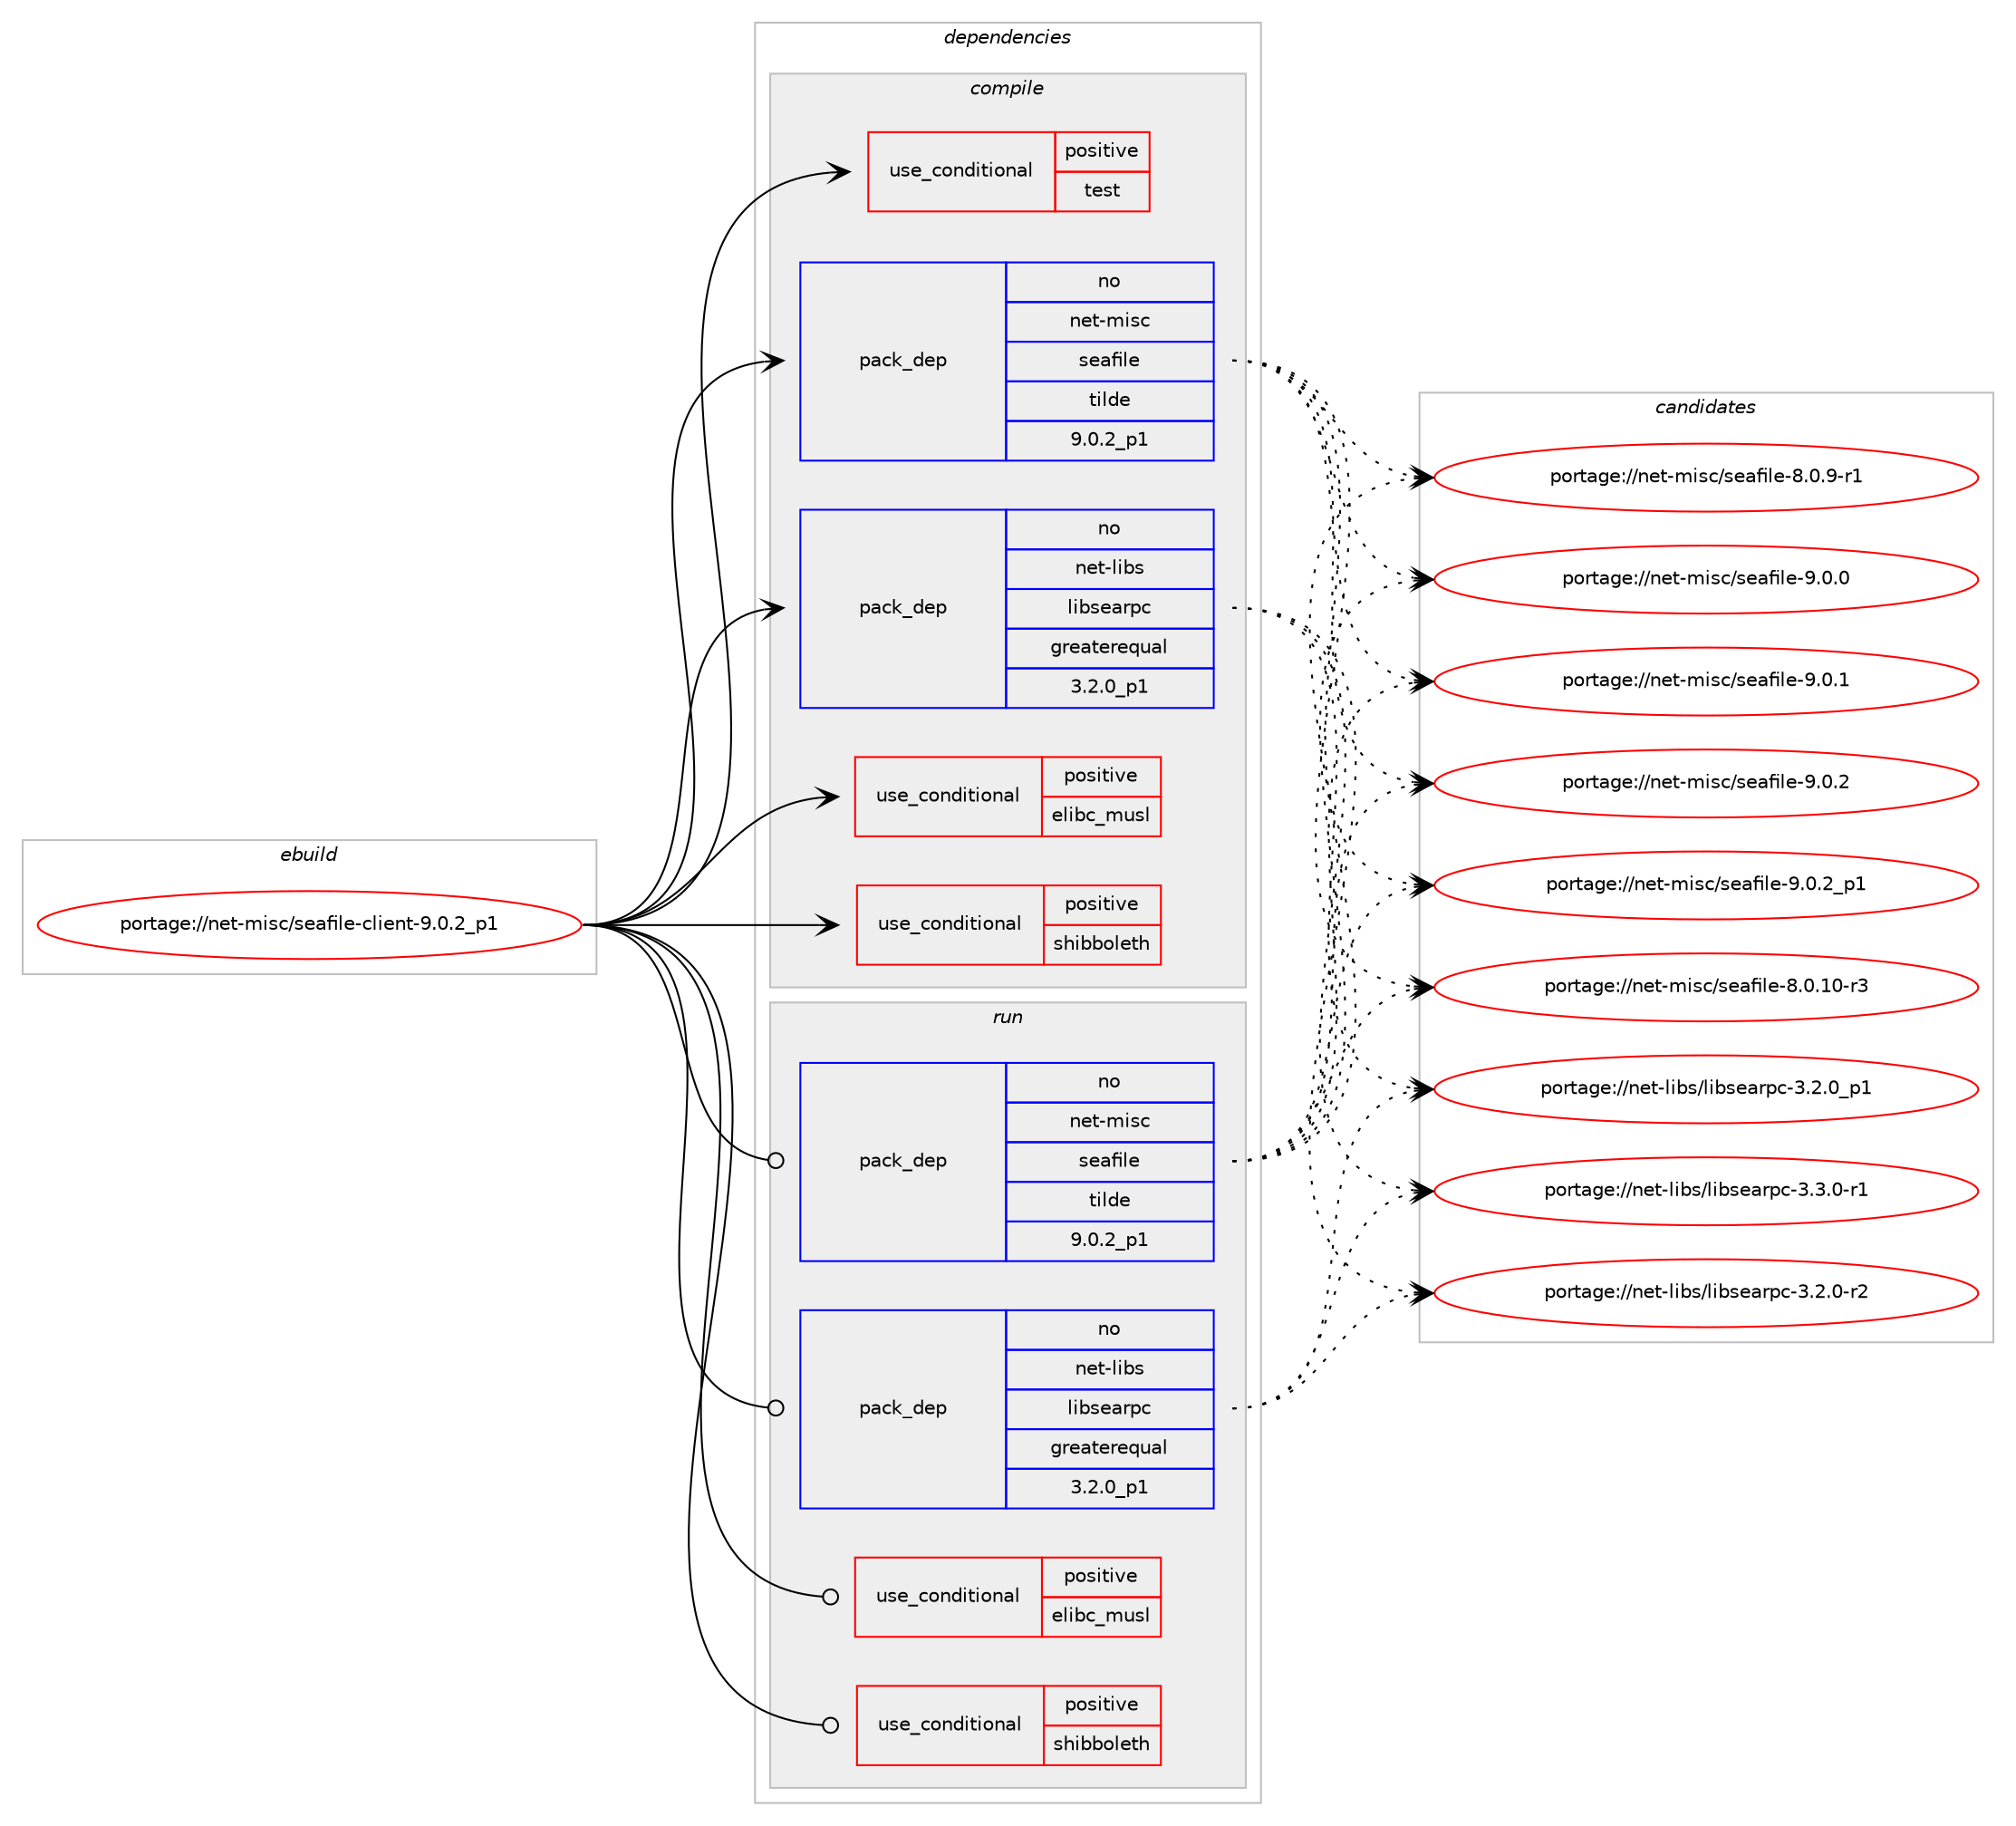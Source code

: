 digraph prolog {

# *************
# Graph options
# *************

newrank=true;
concentrate=true;
compound=true;
graph [rankdir=LR,fontname=Helvetica,fontsize=10,ranksep=1.5];#, ranksep=2.5, nodesep=0.2];
edge  [arrowhead=vee];
node  [fontname=Helvetica,fontsize=10];

# **********
# The ebuild
# **********

subgraph cluster_leftcol {
color=gray;
rank=same;
label=<<i>ebuild</i>>;
id [label="portage://net-misc/seafile-client-9.0.2_p1", color=red, width=4, href="../net-misc/seafile-client-9.0.2_p1.svg"];
}

# ****************
# The dependencies
# ****************

subgraph cluster_midcol {
color=gray;
label=<<i>dependencies</i>>;
subgraph cluster_compile {
fillcolor="#eeeeee";
style=filled;
label=<<i>compile</i>>;
subgraph cond734 {
dependency1087 [label=<<TABLE BORDER="0" CELLBORDER="1" CELLSPACING="0" CELLPADDING="4"><TR><TD ROWSPAN="3" CELLPADDING="10">use_conditional</TD></TR><TR><TD>positive</TD></TR><TR><TD>elibc_musl</TD></TR></TABLE>>, shape=none, color=red];
# *** BEGIN UNKNOWN DEPENDENCY TYPE (TODO) ***
# dependency1087 -> package_dependency(portage://net-misc/seafile-client-9.0.2_p1,install,no,sys-libs,fts-standalone,none,[,,],[],[])
# *** END UNKNOWN DEPENDENCY TYPE (TODO) ***

}
id:e -> dependency1087:w [weight=20,style="solid",arrowhead="vee"];
subgraph cond735 {
dependency1088 [label=<<TABLE BORDER="0" CELLBORDER="1" CELLSPACING="0" CELLPADDING="4"><TR><TD ROWSPAN="3" CELLPADDING="10">use_conditional</TD></TR><TR><TD>positive</TD></TR><TR><TD>shibboleth</TD></TR></TABLE>>, shape=none, color=red];
# *** BEGIN UNKNOWN DEPENDENCY TYPE (TODO) ***
# dependency1088 -> package_dependency(portage://net-misc/seafile-client-9.0.2_p1,install,no,dev-qt,qtwebengine,none,[,,],[slot(5)],[use(enable(widgets),none)])
# *** END UNKNOWN DEPENDENCY TYPE (TODO) ***

}
id:e -> dependency1088:w [weight=20,style="solid",arrowhead="vee"];
subgraph cond736 {
dependency1089 [label=<<TABLE BORDER="0" CELLBORDER="1" CELLSPACING="0" CELLPADDING="4"><TR><TD ROWSPAN="3" CELLPADDING="10">use_conditional</TD></TR><TR><TD>positive</TD></TR><TR><TD>test</TD></TR></TABLE>>, shape=none, color=red];
# *** BEGIN UNKNOWN DEPENDENCY TYPE (TODO) ***
# dependency1089 -> package_dependency(portage://net-misc/seafile-client-9.0.2_p1,install,no,dev-qt,qttest,none,[,,],[slot(5)],[])
# *** END UNKNOWN DEPENDENCY TYPE (TODO) ***

}
id:e -> dependency1089:w [weight=20,style="solid",arrowhead="vee"];
# *** BEGIN UNKNOWN DEPENDENCY TYPE (TODO) ***
# id -> package_dependency(portage://net-misc/seafile-client-9.0.2_p1,install,no,dev-db,sqlite,none,[,,],[slot(3)],[])
# *** END UNKNOWN DEPENDENCY TYPE (TODO) ***

# *** BEGIN UNKNOWN DEPENDENCY TYPE (TODO) ***
# id -> package_dependency(portage://net-misc/seafile-client-9.0.2_p1,install,no,dev-libs,glib,none,[,,],[slot(2)],[])
# *** END UNKNOWN DEPENDENCY TYPE (TODO) ***

# *** BEGIN UNKNOWN DEPENDENCY TYPE (TODO) ***
# id -> package_dependency(portage://net-misc/seafile-client-9.0.2_p1,install,no,dev-libs,jansson,none,[,,],any_same_slot,[])
# *** END UNKNOWN DEPENDENCY TYPE (TODO) ***

# *** BEGIN UNKNOWN DEPENDENCY TYPE (TODO) ***
# id -> package_dependency(portage://net-misc/seafile-client-9.0.2_p1,install,no,dev-libs,openssl,none,[,,],any_same_slot,[])
# *** END UNKNOWN DEPENDENCY TYPE (TODO) ***

# *** BEGIN UNKNOWN DEPENDENCY TYPE (TODO) ***
# id -> package_dependency(portage://net-misc/seafile-client-9.0.2_p1,install,no,dev-qt,qtcore,none,[,,],[slot(5)],[])
# *** END UNKNOWN DEPENDENCY TYPE (TODO) ***

# *** BEGIN UNKNOWN DEPENDENCY TYPE (TODO) ***
# id -> package_dependency(portage://net-misc/seafile-client-9.0.2_p1,install,no,dev-qt,qtdbus,none,[,,],[slot(5)],[])
# *** END UNKNOWN DEPENDENCY TYPE (TODO) ***

# *** BEGIN UNKNOWN DEPENDENCY TYPE (TODO) ***
# id -> package_dependency(portage://net-misc/seafile-client-9.0.2_p1,install,no,dev-qt,qtgui,none,[,,],[slot(5)],[])
# *** END UNKNOWN DEPENDENCY TYPE (TODO) ***

# *** BEGIN UNKNOWN DEPENDENCY TYPE (TODO) ***
# id -> package_dependency(portage://net-misc/seafile-client-9.0.2_p1,install,no,dev-qt,qtnetwork,none,[,,],[slot(5)],[])
# *** END UNKNOWN DEPENDENCY TYPE (TODO) ***

# *** BEGIN UNKNOWN DEPENDENCY TYPE (TODO) ***
# id -> package_dependency(portage://net-misc/seafile-client-9.0.2_p1,install,no,dev-qt,qtwidgets,none,[,,],[slot(5)],[])
# *** END UNKNOWN DEPENDENCY TYPE (TODO) ***

subgraph pack346 {
dependency1090 [label=<<TABLE BORDER="0" CELLBORDER="1" CELLSPACING="0" CELLPADDING="4" WIDTH="220"><TR><TD ROWSPAN="6" CELLPADDING="30">pack_dep</TD></TR><TR><TD WIDTH="110">no</TD></TR><TR><TD>net-libs</TD></TR><TR><TD>libsearpc</TD></TR><TR><TD>greaterequal</TD></TR><TR><TD>3.2.0_p1</TD></TR></TABLE>>, shape=none, color=blue];
}
id:e -> dependency1090:w [weight=20,style="solid",arrowhead="vee"];
subgraph pack347 {
dependency1091 [label=<<TABLE BORDER="0" CELLBORDER="1" CELLSPACING="0" CELLPADDING="4" WIDTH="220"><TR><TD ROWSPAN="6" CELLPADDING="30">pack_dep</TD></TR><TR><TD WIDTH="110">no</TD></TR><TR><TD>net-misc</TD></TR><TR><TD>seafile</TD></TR><TR><TD>tilde</TD></TR><TR><TD>9.0.2_p1</TD></TR></TABLE>>, shape=none, color=blue];
}
id:e -> dependency1091:w [weight=20,style="solid",arrowhead="vee"];
# *** BEGIN UNKNOWN DEPENDENCY TYPE (TODO) ***
# id -> package_dependency(portage://net-misc/seafile-client-9.0.2_p1,install,no,sys-libs,zlib,none,[,,],[],[])
# *** END UNKNOWN DEPENDENCY TYPE (TODO) ***

# *** BEGIN UNKNOWN DEPENDENCY TYPE (TODO) ***
# id -> package_dependency(portage://net-misc/seafile-client-9.0.2_p1,install,no,virtual,opengl,none,[,,],[],[])
# *** END UNKNOWN DEPENDENCY TYPE (TODO) ***

}
subgraph cluster_compileandrun {
fillcolor="#eeeeee";
style=filled;
label=<<i>compile and run</i>>;
}
subgraph cluster_run {
fillcolor="#eeeeee";
style=filled;
label=<<i>run</i>>;
subgraph cond737 {
dependency1092 [label=<<TABLE BORDER="0" CELLBORDER="1" CELLSPACING="0" CELLPADDING="4"><TR><TD ROWSPAN="3" CELLPADDING="10">use_conditional</TD></TR><TR><TD>positive</TD></TR><TR><TD>elibc_musl</TD></TR></TABLE>>, shape=none, color=red];
# *** BEGIN UNKNOWN DEPENDENCY TYPE (TODO) ***
# dependency1092 -> package_dependency(portage://net-misc/seafile-client-9.0.2_p1,run,no,sys-libs,fts-standalone,none,[,,],[],[])
# *** END UNKNOWN DEPENDENCY TYPE (TODO) ***

}
id:e -> dependency1092:w [weight=20,style="solid",arrowhead="odot"];
subgraph cond738 {
dependency1093 [label=<<TABLE BORDER="0" CELLBORDER="1" CELLSPACING="0" CELLPADDING="4"><TR><TD ROWSPAN="3" CELLPADDING="10">use_conditional</TD></TR><TR><TD>positive</TD></TR><TR><TD>shibboleth</TD></TR></TABLE>>, shape=none, color=red];
# *** BEGIN UNKNOWN DEPENDENCY TYPE (TODO) ***
# dependency1093 -> package_dependency(portage://net-misc/seafile-client-9.0.2_p1,run,no,dev-qt,qtwebengine,none,[,,],[slot(5)],[use(enable(widgets),none)])
# *** END UNKNOWN DEPENDENCY TYPE (TODO) ***

}
id:e -> dependency1093:w [weight=20,style="solid",arrowhead="odot"];
# *** BEGIN UNKNOWN DEPENDENCY TYPE (TODO) ***
# id -> package_dependency(portage://net-misc/seafile-client-9.0.2_p1,run,no,dev-db,sqlite,none,[,,],[slot(3)],[])
# *** END UNKNOWN DEPENDENCY TYPE (TODO) ***

# *** BEGIN UNKNOWN DEPENDENCY TYPE (TODO) ***
# id -> package_dependency(portage://net-misc/seafile-client-9.0.2_p1,run,no,dev-libs,glib,none,[,,],[slot(2)],[])
# *** END UNKNOWN DEPENDENCY TYPE (TODO) ***

# *** BEGIN UNKNOWN DEPENDENCY TYPE (TODO) ***
# id -> package_dependency(portage://net-misc/seafile-client-9.0.2_p1,run,no,dev-libs,jansson,none,[,,],any_same_slot,[])
# *** END UNKNOWN DEPENDENCY TYPE (TODO) ***

# *** BEGIN UNKNOWN DEPENDENCY TYPE (TODO) ***
# id -> package_dependency(portage://net-misc/seafile-client-9.0.2_p1,run,no,dev-libs,openssl,none,[,,],any_same_slot,[])
# *** END UNKNOWN DEPENDENCY TYPE (TODO) ***

# *** BEGIN UNKNOWN DEPENDENCY TYPE (TODO) ***
# id -> package_dependency(portage://net-misc/seafile-client-9.0.2_p1,run,no,dev-qt,qtcore,none,[,,],[slot(5)],[])
# *** END UNKNOWN DEPENDENCY TYPE (TODO) ***

# *** BEGIN UNKNOWN DEPENDENCY TYPE (TODO) ***
# id -> package_dependency(portage://net-misc/seafile-client-9.0.2_p1,run,no,dev-qt,qtdbus,none,[,,],[slot(5)],[])
# *** END UNKNOWN DEPENDENCY TYPE (TODO) ***

# *** BEGIN UNKNOWN DEPENDENCY TYPE (TODO) ***
# id -> package_dependency(portage://net-misc/seafile-client-9.0.2_p1,run,no,dev-qt,qtgui,none,[,,],[slot(5)],[])
# *** END UNKNOWN DEPENDENCY TYPE (TODO) ***

# *** BEGIN UNKNOWN DEPENDENCY TYPE (TODO) ***
# id -> package_dependency(portage://net-misc/seafile-client-9.0.2_p1,run,no,dev-qt,qtnetwork,none,[,,],[slot(5)],[])
# *** END UNKNOWN DEPENDENCY TYPE (TODO) ***

# *** BEGIN UNKNOWN DEPENDENCY TYPE (TODO) ***
# id -> package_dependency(portage://net-misc/seafile-client-9.0.2_p1,run,no,dev-qt,qtwidgets,none,[,,],[slot(5)],[])
# *** END UNKNOWN DEPENDENCY TYPE (TODO) ***

subgraph pack348 {
dependency1094 [label=<<TABLE BORDER="0" CELLBORDER="1" CELLSPACING="0" CELLPADDING="4" WIDTH="220"><TR><TD ROWSPAN="6" CELLPADDING="30">pack_dep</TD></TR><TR><TD WIDTH="110">no</TD></TR><TR><TD>net-libs</TD></TR><TR><TD>libsearpc</TD></TR><TR><TD>greaterequal</TD></TR><TR><TD>3.2.0_p1</TD></TR></TABLE>>, shape=none, color=blue];
}
id:e -> dependency1094:w [weight=20,style="solid",arrowhead="odot"];
subgraph pack349 {
dependency1095 [label=<<TABLE BORDER="0" CELLBORDER="1" CELLSPACING="0" CELLPADDING="4" WIDTH="220"><TR><TD ROWSPAN="6" CELLPADDING="30">pack_dep</TD></TR><TR><TD WIDTH="110">no</TD></TR><TR><TD>net-misc</TD></TR><TR><TD>seafile</TD></TR><TR><TD>tilde</TD></TR><TR><TD>9.0.2_p1</TD></TR></TABLE>>, shape=none, color=blue];
}
id:e -> dependency1095:w [weight=20,style="solid",arrowhead="odot"];
# *** BEGIN UNKNOWN DEPENDENCY TYPE (TODO) ***
# id -> package_dependency(portage://net-misc/seafile-client-9.0.2_p1,run,no,sys-libs,zlib,none,[,,],[],[])
# *** END UNKNOWN DEPENDENCY TYPE (TODO) ***

# *** BEGIN UNKNOWN DEPENDENCY TYPE (TODO) ***
# id -> package_dependency(portage://net-misc/seafile-client-9.0.2_p1,run,no,virtual,opengl,none,[,,],[],[])
# *** END UNKNOWN DEPENDENCY TYPE (TODO) ***

}
}

# **************
# The candidates
# **************

subgraph cluster_choices {
rank=same;
color=gray;
label=<<i>candidates</i>>;

subgraph choice346 {
color=black;
nodesep=1;
choice1101011164510810598115471081059811510197114112994551465046484511450 [label="portage://net-libs/libsearpc-3.2.0-r2", color=red, width=4,href="../net-libs/libsearpc-3.2.0-r2.svg"];
choice1101011164510810598115471081059811510197114112994551465046489511249 [label="portage://net-libs/libsearpc-3.2.0_p1", color=red, width=4,href="../net-libs/libsearpc-3.2.0_p1.svg"];
choice1101011164510810598115471081059811510197114112994551465146484511449 [label="portage://net-libs/libsearpc-3.3.0-r1", color=red, width=4,href="../net-libs/libsearpc-3.3.0-r1.svg"];
dependency1090:e -> choice1101011164510810598115471081059811510197114112994551465046484511450:w [style=dotted,weight="100"];
dependency1090:e -> choice1101011164510810598115471081059811510197114112994551465046489511249:w [style=dotted,weight="100"];
dependency1090:e -> choice1101011164510810598115471081059811510197114112994551465146484511449:w [style=dotted,weight="100"];
}
subgraph choice347 {
color=black;
nodesep=1;
choice11010111645109105115994711510197102105108101455646484649484511451 [label="portage://net-misc/seafile-8.0.10-r3", color=red, width=4,href="../net-misc/seafile-8.0.10-r3.svg"];
choice110101116451091051159947115101971021051081014556464846574511449 [label="portage://net-misc/seafile-8.0.9-r1", color=red, width=4,href="../net-misc/seafile-8.0.9-r1.svg"];
choice11010111645109105115994711510197102105108101455746484648 [label="portage://net-misc/seafile-9.0.0", color=red, width=4,href="../net-misc/seafile-9.0.0.svg"];
choice11010111645109105115994711510197102105108101455746484649 [label="portage://net-misc/seafile-9.0.1", color=red, width=4,href="../net-misc/seafile-9.0.1.svg"];
choice11010111645109105115994711510197102105108101455746484650 [label="portage://net-misc/seafile-9.0.2", color=red, width=4,href="../net-misc/seafile-9.0.2.svg"];
choice110101116451091051159947115101971021051081014557464846509511249 [label="portage://net-misc/seafile-9.0.2_p1", color=red, width=4,href="../net-misc/seafile-9.0.2_p1.svg"];
dependency1091:e -> choice11010111645109105115994711510197102105108101455646484649484511451:w [style=dotted,weight="100"];
dependency1091:e -> choice110101116451091051159947115101971021051081014556464846574511449:w [style=dotted,weight="100"];
dependency1091:e -> choice11010111645109105115994711510197102105108101455746484648:w [style=dotted,weight="100"];
dependency1091:e -> choice11010111645109105115994711510197102105108101455746484649:w [style=dotted,weight="100"];
dependency1091:e -> choice11010111645109105115994711510197102105108101455746484650:w [style=dotted,weight="100"];
dependency1091:e -> choice110101116451091051159947115101971021051081014557464846509511249:w [style=dotted,weight="100"];
}
subgraph choice348 {
color=black;
nodesep=1;
choice1101011164510810598115471081059811510197114112994551465046484511450 [label="portage://net-libs/libsearpc-3.2.0-r2", color=red, width=4,href="../net-libs/libsearpc-3.2.0-r2.svg"];
choice1101011164510810598115471081059811510197114112994551465046489511249 [label="portage://net-libs/libsearpc-3.2.0_p1", color=red, width=4,href="../net-libs/libsearpc-3.2.0_p1.svg"];
choice1101011164510810598115471081059811510197114112994551465146484511449 [label="portage://net-libs/libsearpc-3.3.0-r1", color=red, width=4,href="../net-libs/libsearpc-3.3.0-r1.svg"];
dependency1094:e -> choice1101011164510810598115471081059811510197114112994551465046484511450:w [style=dotted,weight="100"];
dependency1094:e -> choice1101011164510810598115471081059811510197114112994551465046489511249:w [style=dotted,weight="100"];
dependency1094:e -> choice1101011164510810598115471081059811510197114112994551465146484511449:w [style=dotted,weight="100"];
}
subgraph choice349 {
color=black;
nodesep=1;
choice11010111645109105115994711510197102105108101455646484649484511451 [label="portage://net-misc/seafile-8.0.10-r3", color=red, width=4,href="../net-misc/seafile-8.0.10-r3.svg"];
choice110101116451091051159947115101971021051081014556464846574511449 [label="portage://net-misc/seafile-8.0.9-r1", color=red, width=4,href="../net-misc/seafile-8.0.9-r1.svg"];
choice11010111645109105115994711510197102105108101455746484648 [label="portage://net-misc/seafile-9.0.0", color=red, width=4,href="../net-misc/seafile-9.0.0.svg"];
choice11010111645109105115994711510197102105108101455746484649 [label="portage://net-misc/seafile-9.0.1", color=red, width=4,href="../net-misc/seafile-9.0.1.svg"];
choice11010111645109105115994711510197102105108101455746484650 [label="portage://net-misc/seafile-9.0.2", color=red, width=4,href="../net-misc/seafile-9.0.2.svg"];
choice110101116451091051159947115101971021051081014557464846509511249 [label="portage://net-misc/seafile-9.0.2_p1", color=red, width=4,href="../net-misc/seafile-9.0.2_p1.svg"];
dependency1095:e -> choice11010111645109105115994711510197102105108101455646484649484511451:w [style=dotted,weight="100"];
dependency1095:e -> choice110101116451091051159947115101971021051081014556464846574511449:w [style=dotted,weight="100"];
dependency1095:e -> choice11010111645109105115994711510197102105108101455746484648:w [style=dotted,weight="100"];
dependency1095:e -> choice11010111645109105115994711510197102105108101455746484649:w [style=dotted,weight="100"];
dependency1095:e -> choice11010111645109105115994711510197102105108101455746484650:w [style=dotted,weight="100"];
dependency1095:e -> choice110101116451091051159947115101971021051081014557464846509511249:w [style=dotted,weight="100"];
}
}

}
